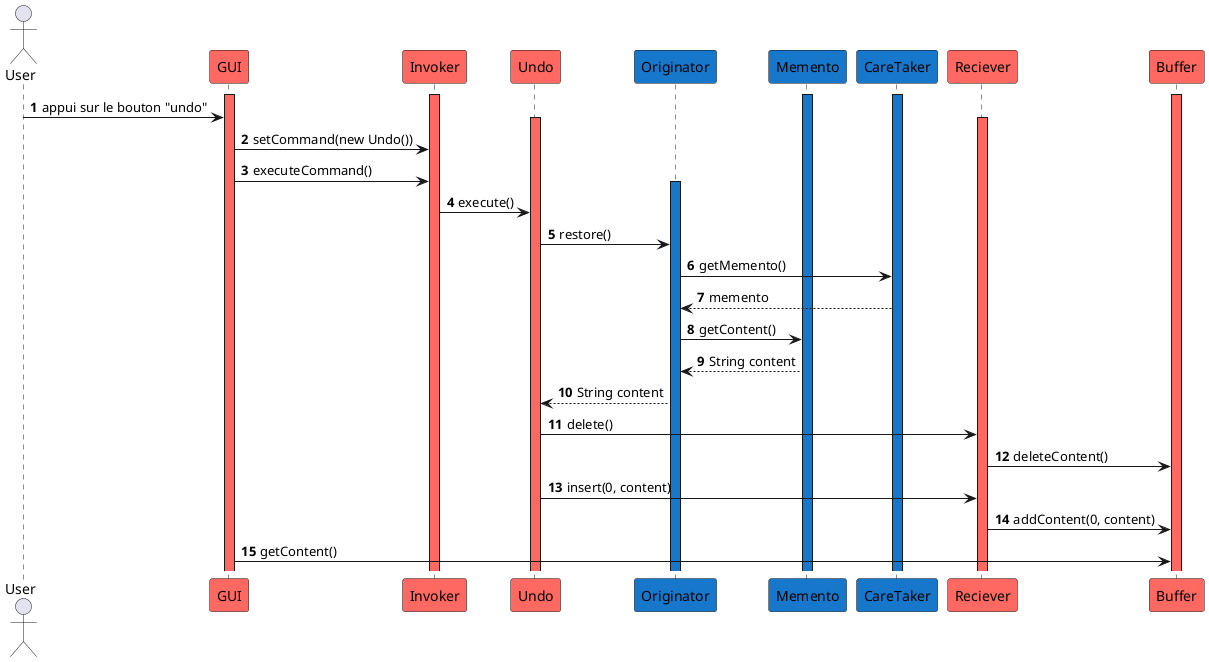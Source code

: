 @startuml
'https://plantuml.com/sequence-diagram

autonumber

actor User

participant GUI #ff6961
participant Invoker #ff6961
participant Undo #ff6961
participant Originator #1677CB
participant Memento #1677CB
participant CareTaker #1677CB
participant Reciever #ff6961
participant Buffer #ff6961

activate CareTaker #1677CB
activate Invoker #ff6961
activate GUI #ff6961
activate Buffer #ff6961
activate Memento #1677CB

User -> GUI : appui sur le bouton "undo"

activate Undo #ff6961
activate Reciever #ff6961
GUI -> Invoker : setCommand(new Undo())
GUI -> Invoker : executeCommand()

activate Originator #1677CB
Invoker -> Undo : execute()

Undo -> Originator : restore()

Originator -> CareTaker : getMemento()
CareTaker --> Originator : memento
Originator -> Memento : getContent()
Memento --> Originator : String content
Originator --> Undo : String content

Undo -> Reciever : delete()
Reciever -> Buffer : deleteContent()

Undo -> Reciever : insert(0, content)
Reciever -> Buffer : addContent(0, content)

GUI -> Buffer : getContent()
@enduml